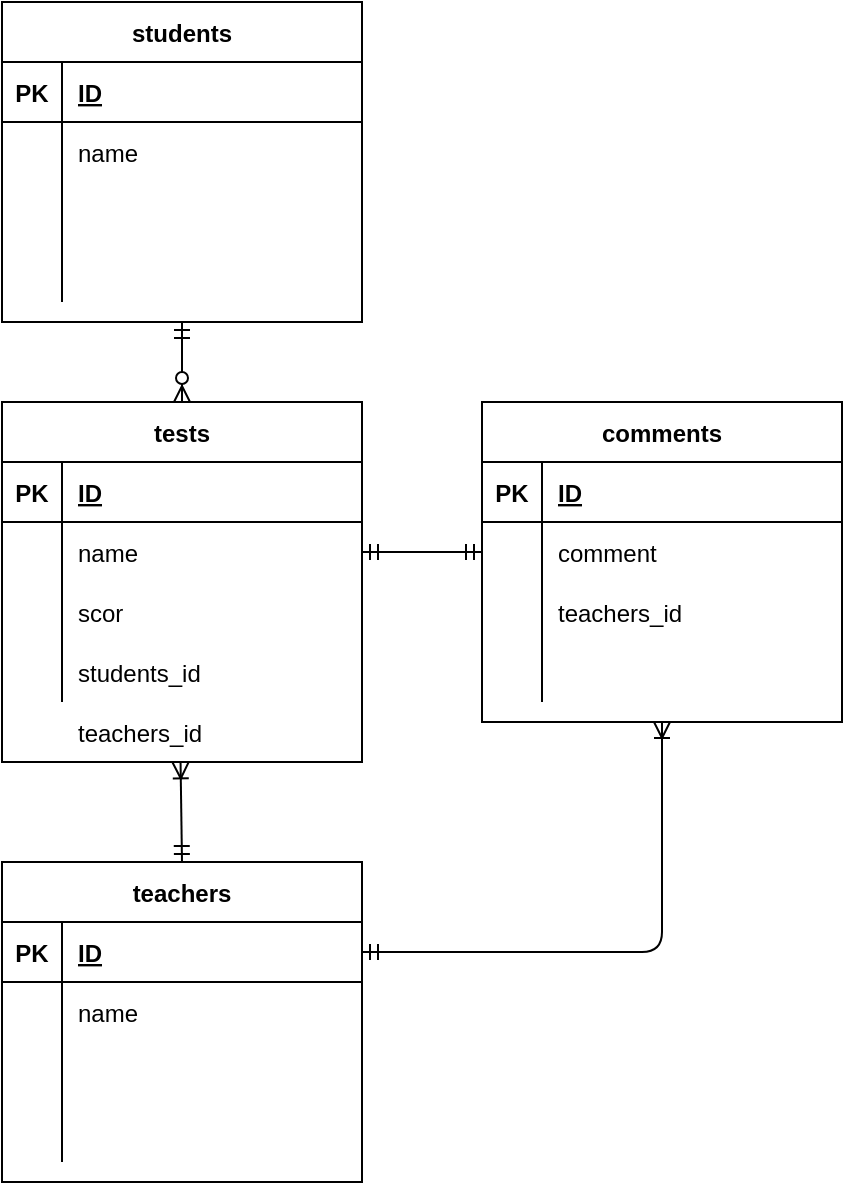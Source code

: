 <mxfile>
    <diagram id="VW1JLdFV5T6kcXDjAiej" name="演習問題">
        <mxGraphModel dx="417" dy="543" grid="1" gridSize="10" guides="1" tooltips="1" connect="1" arrows="1" fold="1" page="1" pageScale="1" pageWidth="827" pageHeight="1169" math="0" shadow="0">
            <root>
                <mxCell id="nsLnomDn7-HC_F9cETzb-0"/>
                <mxCell id="nsLnomDn7-HC_F9cETzb-1" parent="nsLnomDn7-HC_F9cETzb-0"/>
                <mxCell id="xueXd9bJw8a-bjFW0grK-55" style="edgeStyle=orthogonalEdgeStyle;jumpSize=1;html=1;exitX=0.5;exitY=1;exitDx=0;exitDy=0;entryX=0.5;entryY=0;entryDx=0;entryDy=0;startArrow=ERmandOne;startFill=0;endArrow=ERzeroToMany;endFill=1;" parent="nsLnomDn7-HC_F9cETzb-1" source="xueXd9bJw8a-bjFW0grK-0" target="xueXd9bJw8a-bjFW0grK-13" edge="1">
                    <mxGeometry relative="1" as="geometry"/>
                </mxCell>
                <mxCell id="xueXd9bJw8a-bjFW0grK-0" value="students" style="shape=table;startSize=30;container=1;collapsible=1;childLayout=tableLayout;fixedRows=1;rowLines=0;fontStyle=1;align=center;resizeLast=1;" parent="nsLnomDn7-HC_F9cETzb-1" vertex="1">
                    <mxGeometry x="40" y="40" width="180" height="160" as="geometry"/>
                </mxCell>
                <mxCell id="xueXd9bJw8a-bjFW0grK-1" value="" style="shape=partialRectangle;collapsible=0;dropTarget=0;pointerEvents=0;fillColor=none;top=0;left=0;bottom=1;right=0;points=[[0,0.5],[1,0.5]];portConstraint=eastwest;" parent="xueXd9bJw8a-bjFW0grK-0" vertex="1">
                    <mxGeometry y="30" width="180" height="30" as="geometry"/>
                </mxCell>
                <mxCell id="xueXd9bJw8a-bjFW0grK-2" value="PK" style="shape=partialRectangle;connectable=0;fillColor=none;top=0;left=0;bottom=0;right=0;fontStyle=1;overflow=hidden;" parent="xueXd9bJw8a-bjFW0grK-1" vertex="1">
                    <mxGeometry width="30" height="30" as="geometry"/>
                </mxCell>
                <mxCell id="xueXd9bJw8a-bjFW0grK-3" value="ID" style="shape=partialRectangle;connectable=0;fillColor=none;top=0;left=0;bottom=0;right=0;align=left;spacingLeft=6;fontStyle=5;overflow=hidden;" parent="xueXd9bJw8a-bjFW0grK-1" vertex="1">
                    <mxGeometry x="30" width="150" height="30" as="geometry"/>
                </mxCell>
                <mxCell id="xueXd9bJw8a-bjFW0grK-4" value="" style="shape=partialRectangle;collapsible=0;dropTarget=0;pointerEvents=0;fillColor=none;top=0;left=0;bottom=0;right=0;points=[[0,0.5],[1,0.5]];portConstraint=eastwest;" parent="xueXd9bJw8a-bjFW0grK-0" vertex="1">
                    <mxGeometry y="60" width="180" height="30" as="geometry"/>
                </mxCell>
                <mxCell id="xueXd9bJw8a-bjFW0grK-5" value="" style="shape=partialRectangle;connectable=0;fillColor=none;top=0;left=0;bottom=0;right=0;editable=1;overflow=hidden;" parent="xueXd9bJw8a-bjFW0grK-4" vertex="1">
                    <mxGeometry width="30" height="30" as="geometry"/>
                </mxCell>
                <mxCell id="xueXd9bJw8a-bjFW0grK-6" value="name" style="shape=partialRectangle;connectable=0;fillColor=none;top=0;left=0;bottom=0;right=0;align=left;spacingLeft=6;overflow=hidden;" parent="xueXd9bJw8a-bjFW0grK-4" vertex="1">
                    <mxGeometry x="30" width="150" height="30" as="geometry"/>
                </mxCell>
                <mxCell id="xueXd9bJw8a-bjFW0grK-7" value="" style="shape=partialRectangle;collapsible=0;dropTarget=0;pointerEvents=0;fillColor=none;top=0;left=0;bottom=0;right=0;points=[[0,0.5],[1,0.5]];portConstraint=eastwest;" parent="xueXd9bJw8a-bjFW0grK-0" vertex="1">
                    <mxGeometry y="90" width="180" height="30" as="geometry"/>
                </mxCell>
                <mxCell id="xueXd9bJw8a-bjFW0grK-8" value="" style="shape=partialRectangle;connectable=0;fillColor=none;top=0;left=0;bottom=0;right=0;editable=1;overflow=hidden;" parent="xueXd9bJw8a-bjFW0grK-7" vertex="1">
                    <mxGeometry width="30" height="30" as="geometry"/>
                </mxCell>
                <mxCell id="xueXd9bJw8a-bjFW0grK-9" value="" style="shape=partialRectangle;connectable=0;fillColor=none;top=0;left=0;bottom=0;right=0;align=left;spacingLeft=6;overflow=hidden;" parent="xueXd9bJw8a-bjFW0grK-7" vertex="1">
                    <mxGeometry x="30" width="150" height="30" as="geometry"/>
                </mxCell>
                <mxCell id="xueXd9bJw8a-bjFW0grK-10" value="" style="shape=partialRectangle;collapsible=0;dropTarget=0;pointerEvents=0;fillColor=none;top=0;left=0;bottom=0;right=0;points=[[0,0.5],[1,0.5]];portConstraint=eastwest;" parent="xueXd9bJw8a-bjFW0grK-0" vertex="1">
                    <mxGeometry y="120" width="180" height="30" as="geometry"/>
                </mxCell>
                <mxCell id="xueXd9bJw8a-bjFW0grK-11" value="" style="shape=partialRectangle;connectable=0;fillColor=none;top=0;left=0;bottom=0;right=0;editable=1;overflow=hidden;" parent="xueXd9bJw8a-bjFW0grK-10" vertex="1">
                    <mxGeometry width="30" height="30" as="geometry"/>
                </mxCell>
                <mxCell id="xueXd9bJw8a-bjFW0grK-12" value="" style="shape=partialRectangle;connectable=0;fillColor=none;top=0;left=0;bottom=0;right=0;align=left;spacingLeft=6;overflow=hidden;" parent="xueXd9bJw8a-bjFW0grK-10" vertex="1">
                    <mxGeometry x="30" width="150" height="30" as="geometry"/>
                </mxCell>
                <mxCell id="xueXd9bJw8a-bjFW0grK-13" value="tests" style="shape=table;startSize=30;container=1;collapsible=1;childLayout=tableLayout;fixedRows=1;rowLines=0;fontStyle=1;align=center;resizeLast=1;" parent="nsLnomDn7-HC_F9cETzb-1" vertex="1">
                    <mxGeometry x="40" y="240" width="180" height="180" as="geometry"/>
                </mxCell>
                <mxCell id="xueXd9bJw8a-bjFW0grK-14" value="" style="shape=partialRectangle;collapsible=0;dropTarget=0;pointerEvents=0;fillColor=none;top=0;left=0;bottom=1;right=0;points=[[0,0.5],[1,0.5]];portConstraint=eastwest;" parent="xueXd9bJw8a-bjFW0grK-13" vertex="1">
                    <mxGeometry y="30" width="180" height="30" as="geometry"/>
                </mxCell>
                <mxCell id="xueXd9bJw8a-bjFW0grK-15" value="PK" style="shape=partialRectangle;connectable=0;fillColor=none;top=0;left=0;bottom=0;right=0;fontStyle=1;overflow=hidden;" parent="xueXd9bJw8a-bjFW0grK-14" vertex="1">
                    <mxGeometry width="30" height="30" as="geometry"/>
                </mxCell>
                <mxCell id="xueXd9bJw8a-bjFW0grK-16" value="ID" style="shape=partialRectangle;connectable=0;fillColor=none;top=0;left=0;bottom=0;right=0;align=left;spacingLeft=6;fontStyle=5;overflow=hidden;" parent="xueXd9bJw8a-bjFW0grK-14" vertex="1">
                    <mxGeometry x="30" width="150" height="30" as="geometry"/>
                </mxCell>
                <mxCell id="xueXd9bJw8a-bjFW0grK-17" value="" style="shape=partialRectangle;collapsible=0;dropTarget=0;pointerEvents=0;fillColor=none;top=0;left=0;bottom=0;right=0;points=[[0,0.5],[1,0.5]];portConstraint=eastwest;" parent="xueXd9bJw8a-bjFW0grK-13" vertex="1">
                    <mxGeometry y="60" width="180" height="30" as="geometry"/>
                </mxCell>
                <mxCell id="xueXd9bJw8a-bjFW0grK-18" value="" style="shape=partialRectangle;connectable=0;fillColor=none;top=0;left=0;bottom=0;right=0;editable=1;overflow=hidden;" parent="xueXd9bJw8a-bjFW0grK-17" vertex="1">
                    <mxGeometry width="30" height="30" as="geometry"/>
                </mxCell>
                <mxCell id="xueXd9bJw8a-bjFW0grK-19" value="name" style="shape=partialRectangle;connectable=0;fillColor=none;top=0;left=0;bottom=0;right=0;align=left;spacingLeft=6;overflow=hidden;" parent="xueXd9bJw8a-bjFW0grK-17" vertex="1">
                    <mxGeometry x="30" width="150" height="30" as="geometry"/>
                </mxCell>
                <mxCell id="xueXd9bJw8a-bjFW0grK-20" value="" style="shape=partialRectangle;collapsible=0;dropTarget=0;pointerEvents=0;fillColor=none;top=0;left=0;bottom=0;right=0;points=[[0,0.5],[1,0.5]];portConstraint=eastwest;" parent="xueXd9bJw8a-bjFW0grK-13" vertex="1">
                    <mxGeometry y="90" width="180" height="30" as="geometry"/>
                </mxCell>
                <mxCell id="xueXd9bJw8a-bjFW0grK-21" value="" style="shape=partialRectangle;connectable=0;fillColor=none;top=0;left=0;bottom=0;right=0;editable=1;overflow=hidden;" parent="xueXd9bJw8a-bjFW0grK-20" vertex="1">
                    <mxGeometry width="30" height="30" as="geometry"/>
                </mxCell>
                <mxCell id="xueXd9bJw8a-bjFW0grK-22" value="scor" style="shape=partialRectangle;connectable=0;fillColor=none;top=0;left=0;bottom=0;right=0;align=left;spacingLeft=6;overflow=hidden;" parent="xueXd9bJw8a-bjFW0grK-20" vertex="1">
                    <mxGeometry x="30" width="150" height="30" as="geometry"/>
                </mxCell>
                <mxCell id="xueXd9bJw8a-bjFW0grK-23" value="" style="shape=partialRectangle;collapsible=0;dropTarget=0;pointerEvents=0;fillColor=none;top=0;left=0;bottom=0;right=0;points=[[0,0.5],[1,0.5]];portConstraint=eastwest;" parent="xueXd9bJw8a-bjFW0grK-13" vertex="1">
                    <mxGeometry y="120" width="180" height="30" as="geometry"/>
                </mxCell>
                <mxCell id="xueXd9bJw8a-bjFW0grK-24" value="" style="shape=partialRectangle;connectable=0;fillColor=none;top=0;left=0;bottom=0;right=0;editable=1;overflow=hidden;" parent="xueXd9bJw8a-bjFW0grK-23" vertex="1">
                    <mxGeometry width="30" height="30" as="geometry"/>
                </mxCell>
                <mxCell id="xueXd9bJw8a-bjFW0grK-25" value="students_id" style="shape=partialRectangle;connectable=0;fillColor=none;top=0;left=0;bottom=0;right=0;align=left;spacingLeft=6;overflow=hidden;" parent="xueXd9bJw8a-bjFW0grK-23" vertex="1">
                    <mxGeometry x="30" width="150" height="30" as="geometry"/>
                </mxCell>
                <mxCell id="xueXd9bJw8a-bjFW0grK-26" value="" style="shape=partialRectangle;collapsible=0;dropTarget=0;pointerEvents=0;fillColor=none;top=0;left=0;bottom=0;right=0;points=[[0,0.5],[1,0.5]];portConstraint=eastwest;" parent="nsLnomDn7-HC_F9cETzb-1" vertex="1">
                    <mxGeometry x="40" y="390" width="180" height="30" as="geometry"/>
                </mxCell>
                <mxCell id="xueXd9bJw8a-bjFW0grK-27" value="" style="shape=partialRectangle;connectable=0;fillColor=none;top=0;left=0;bottom=0;right=0;editable=1;overflow=hidden;" parent="xueXd9bJw8a-bjFW0grK-26" vertex="1">
                    <mxGeometry width="30" height="30" as="geometry"/>
                </mxCell>
                <mxCell id="xueXd9bJw8a-bjFW0grK-28" value="teachers_id" style="shape=partialRectangle;connectable=0;fillColor=none;top=0;left=0;bottom=0;right=0;align=left;spacingLeft=6;overflow=hidden;" parent="xueXd9bJw8a-bjFW0grK-26" vertex="1">
                    <mxGeometry x="30" width="150" height="30" as="geometry"/>
                </mxCell>
                <mxCell id="xueXd9bJw8a-bjFW0grK-56" style="jumpSize=1;html=1;exitX=0.5;exitY=0;exitDx=0;exitDy=0;entryX=0.496;entryY=1.007;entryDx=0;entryDy=0;entryPerimeter=0;startArrow=ERmandOne;startFill=0;endArrow=ERoneToMany;endFill=0;" parent="nsLnomDn7-HC_F9cETzb-1" source="xueXd9bJw8a-bjFW0grK-29" target="xueXd9bJw8a-bjFW0grK-26" edge="1">
                    <mxGeometry relative="1" as="geometry"/>
                </mxCell>
                <mxCell id="xueXd9bJw8a-bjFW0grK-29" value="teachers" style="shape=table;startSize=30;container=1;collapsible=1;childLayout=tableLayout;fixedRows=1;rowLines=0;fontStyle=1;align=center;resizeLast=1;" parent="nsLnomDn7-HC_F9cETzb-1" vertex="1">
                    <mxGeometry x="40" y="470" width="180" height="160" as="geometry"/>
                </mxCell>
                <mxCell id="xueXd9bJw8a-bjFW0grK-30" value="" style="shape=partialRectangle;collapsible=0;dropTarget=0;pointerEvents=0;fillColor=none;top=0;left=0;bottom=1;right=0;points=[[0,0.5],[1,0.5]];portConstraint=eastwest;" parent="xueXd9bJw8a-bjFW0grK-29" vertex="1">
                    <mxGeometry y="30" width="180" height="30" as="geometry"/>
                </mxCell>
                <mxCell id="xueXd9bJw8a-bjFW0grK-31" value="PK" style="shape=partialRectangle;connectable=0;fillColor=none;top=0;left=0;bottom=0;right=0;fontStyle=1;overflow=hidden;" parent="xueXd9bJw8a-bjFW0grK-30" vertex="1">
                    <mxGeometry width="30" height="30" as="geometry"/>
                </mxCell>
                <mxCell id="xueXd9bJw8a-bjFW0grK-32" value="ID" style="shape=partialRectangle;connectable=0;fillColor=none;top=0;left=0;bottom=0;right=0;align=left;spacingLeft=6;fontStyle=5;overflow=hidden;" parent="xueXd9bJw8a-bjFW0grK-30" vertex="1">
                    <mxGeometry x="30" width="150" height="30" as="geometry"/>
                </mxCell>
                <mxCell id="xueXd9bJw8a-bjFW0grK-33" value="" style="shape=partialRectangle;collapsible=0;dropTarget=0;pointerEvents=0;fillColor=none;top=0;left=0;bottom=0;right=0;points=[[0,0.5],[1,0.5]];portConstraint=eastwest;" parent="xueXd9bJw8a-bjFW0grK-29" vertex="1">
                    <mxGeometry y="60" width="180" height="30" as="geometry"/>
                </mxCell>
                <mxCell id="xueXd9bJw8a-bjFW0grK-34" value="" style="shape=partialRectangle;connectable=0;fillColor=none;top=0;left=0;bottom=0;right=0;editable=1;overflow=hidden;" parent="xueXd9bJw8a-bjFW0grK-33" vertex="1">
                    <mxGeometry width="30" height="30" as="geometry"/>
                </mxCell>
                <mxCell id="xueXd9bJw8a-bjFW0grK-35" value="name" style="shape=partialRectangle;connectable=0;fillColor=none;top=0;left=0;bottom=0;right=0;align=left;spacingLeft=6;overflow=hidden;" parent="xueXd9bJw8a-bjFW0grK-33" vertex="1">
                    <mxGeometry x="30" width="150" height="30" as="geometry"/>
                </mxCell>
                <mxCell id="xueXd9bJw8a-bjFW0grK-36" value="" style="shape=partialRectangle;collapsible=0;dropTarget=0;pointerEvents=0;fillColor=none;top=0;left=0;bottom=0;right=0;points=[[0,0.5],[1,0.5]];portConstraint=eastwest;" parent="xueXd9bJw8a-bjFW0grK-29" vertex="1">
                    <mxGeometry y="90" width="180" height="30" as="geometry"/>
                </mxCell>
                <mxCell id="xueXd9bJw8a-bjFW0grK-37" value="" style="shape=partialRectangle;connectable=0;fillColor=none;top=0;left=0;bottom=0;right=0;editable=1;overflow=hidden;" parent="xueXd9bJw8a-bjFW0grK-36" vertex="1">
                    <mxGeometry width="30" height="30" as="geometry"/>
                </mxCell>
                <mxCell id="xueXd9bJw8a-bjFW0grK-38" value="" style="shape=partialRectangle;connectable=0;fillColor=none;top=0;left=0;bottom=0;right=0;align=left;spacingLeft=6;overflow=hidden;" parent="xueXd9bJw8a-bjFW0grK-36" vertex="1">
                    <mxGeometry x="30" width="150" height="30" as="geometry"/>
                </mxCell>
                <mxCell id="xueXd9bJw8a-bjFW0grK-39" value="" style="shape=partialRectangle;collapsible=0;dropTarget=0;pointerEvents=0;fillColor=none;top=0;left=0;bottom=0;right=0;points=[[0,0.5],[1,0.5]];portConstraint=eastwest;" parent="xueXd9bJw8a-bjFW0grK-29" vertex="1">
                    <mxGeometry y="120" width="180" height="30" as="geometry"/>
                </mxCell>
                <mxCell id="xueXd9bJw8a-bjFW0grK-40" value="" style="shape=partialRectangle;connectable=0;fillColor=none;top=0;left=0;bottom=0;right=0;editable=1;overflow=hidden;" parent="xueXd9bJw8a-bjFW0grK-39" vertex="1">
                    <mxGeometry width="30" height="30" as="geometry"/>
                </mxCell>
                <mxCell id="xueXd9bJw8a-bjFW0grK-41" value="" style="shape=partialRectangle;connectable=0;fillColor=none;top=0;left=0;bottom=0;right=0;align=left;spacingLeft=6;overflow=hidden;" parent="xueXd9bJw8a-bjFW0grK-39" vertex="1">
                    <mxGeometry x="30" width="150" height="30" as="geometry"/>
                </mxCell>
                <mxCell id="xueXd9bJw8a-bjFW0grK-42" value="comments" style="shape=table;startSize=30;container=1;collapsible=1;childLayout=tableLayout;fixedRows=1;rowLines=0;fontStyle=1;align=center;resizeLast=1;" parent="nsLnomDn7-HC_F9cETzb-1" vertex="1">
                    <mxGeometry x="280" y="240" width="180" height="160" as="geometry"/>
                </mxCell>
                <mxCell id="xueXd9bJw8a-bjFW0grK-43" value="" style="shape=partialRectangle;collapsible=0;dropTarget=0;pointerEvents=0;fillColor=none;top=0;left=0;bottom=1;right=0;points=[[0,0.5],[1,0.5]];portConstraint=eastwest;" parent="xueXd9bJw8a-bjFW0grK-42" vertex="1">
                    <mxGeometry y="30" width="180" height="30" as="geometry"/>
                </mxCell>
                <mxCell id="xueXd9bJw8a-bjFW0grK-44" value="PK" style="shape=partialRectangle;connectable=0;fillColor=none;top=0;left=0;bottom=0;right=0;fontStyle=1;overflow=hidden;" parent="xueXd9bJw8a-bjFW0grK-43" vertex="1">
                    <mxGeometry width="30" height="30" as="geometry"/>
                </mxCell>
                <mxCell id="xueXd9bJw8a-bjFW0grK-45" value="ID" style="shape=partialRectangle;connectable=0;fillColor=none;top=0;left=0;bottom=0;right=0;align=left;spacingLeft=6;fontStyle=5;overflow=hidden;" parent="xueXd9bJw8a-bjFW0grK-43" vertex="1">
                    <mxGeometry x="30" width="150" height="30" as="geometry"/>
                </mxCell>
                <mxCell id="xueXd9bJw8a-bjFW0grK-46" value="" style="shape=partialRectangle;collapsible=0;dropTarget=0;pointerEvents=0;fillColor=none;top=0;left=0;bottom=0;right=0;points=[[0,0.5],[1,0.5]];portConstraint=eastwest;" parent="xueXd9bJw8a-bjFW0grK-42" vertex="1">
                    <mxGeometry y="60" width="180" height="30" as="geometry"/>
                </mxCell>
                <mxCell id="xueXd9bJw8a-bjFW0grK-47" value="" style="shape=partialRectangle;connectable=0;fillColor=none;top=0;left=0;bottom=0;right=0;editable=1;overflow=hidden;" parent="xueXd9bJw8a-bjFW0grK-46" vertex="1">
                    <mxGeometry width="30" height="30" as="geometry"/>
                </mxCell>
                <mxCell id="xueXd9bJw8a-bjFW0grK-48" value="comment" style="shape=partialRectangle;connectable=0;fillColor=none;top=0;left=0;bottom=0;right=0;align=left;spacingLeft=6;overflow=hidden;" parent="xueXd9bJw8a-bjFW0grK-46" vertex="1">
                    <mxGeometry x="30" width="150" height="30" as="geometry"/>
                </mxCell>
                <mxCell id="xueXd9bJw8a-bjFW0grK-49" value="" style="shape=partialRectangle;collapsible=0;dropTarget=0;pointerEvents=0;fillColor=none;top=0;left=0;bottom=0;right=0;points=[[0,0.5],[1,0.5]];portConstraint=eastwest;" parent="xueXd9bJw8a-bjFW0grK-42" vertex="1">
                    <mxGeometry y="90" width="180" height="30" as="geometry"/>
                </mxCell>
                <mxCell id="xueXd9bJw8a-bjFW0grK-50" value="" style="shape=partialRectangle;connectable=0;fillColor=none;top=0;left=0;bottom=0;right=0;editable=1;overflow=hidden;" parent="xueXd9bJw8a-bjFW0grK-49" vertex="1">
                    <mxGeometry width="30" height="30" as="geometry"/>
                </mxCell>
                <mxCell id="xueXd9bJw8a-bjFW0grK-51" value="teachers_id" style="shape=partialRectangle;connectable=0;fillColor=none;top=0;left=0;bottom=0;right=0;align=left;spacingLeft=6;overflow=hidden;" parent="xueXd9bJw8a-bjFW0grK-49" vertex="1">
                    <mxGeometry x="30" width="150" height="30" as="geometry"/>
                </mxCell>
                <mxCell id="xueXd9bJw8a-bjFW0grK-52" value="" style="shape=partialRectangle;collapsible=0;dropTarget=0;pointerEvents=0;fillColor=none;top=0;left=0;bottom=0;right=0;points=[[0,0.5],[1,0.5]];portConstraint=eastwest;" parent="xueXd9bJw8a-bjFW0grK-42" vertex="1">
                    <mxGeometry y="120" width="180" height="30" as="geometry"/>
                </mxCell>
                <mxCell id="xueXd9bJw8a-bjFW0grK-53" value="" style="shape=partialRectangle;connectable=0;fillColor=none;top=0;left=0;bottom=0;right=0;editable=1;overflow=hidden;" parent="xueXd9bJw8a-bjFW0grK-52" vertex="1">
                    <mxGeometry width="30" height="30" as="geometry"/>
                </mxCell>
                <mxCell id="xueXd9bJw8a-bjFW0grK-54" value="" style="shape=partialRectangle;connectable=0;fillColor=none;top=0;left=0;bottom=0;right=0;align=left;spacingLeft=6;overflow=hidden;" parent="xueXd9bJw8a-bjFW0grK-52" vertex="1">
                    <mxGeometry x="30" width="150" height="30" as="geometry"/>
                </mxCell>
                <mxCell id="xueXd9bJw8a-bjFW0grK-58" style="edgeStyle=none;jumpSize=1;html=1;exitX=1;exitY=0.5;exitDx=0;exitDy=0;entryX=0;entryY=0.5;entryDx=0;entryDy=0;startArrow=ERmandOne;startFill=0;endArrow=ERmandOne;endFill=0;" parent="nsLnomDn7-HC_F9cETzb-1" source="xueXd9bJw8a-bjFW0grK-17" target="xueXd9bJw8a-bjFW0grK-46" edge="1">
                    <mxGeometry relative="1" as="geometry"/>
                </mxCell>
                <mxCell id="xueXd9bJw8a-bjFW0grK-59" style="edgeStyle=orthogonalEdgeStyle;jumpSize=1;html=1;exitX=1;exitY=0.5;exitDx=0;exitDy=0;entryX=0.5;entryY=1;entryDx=0;entryDy=0;startArrow=ERmandOne;startFill=0;endArrow=ERoneToMany;endFill=0;" parent="nsLnomDn7-HC_F9cETzb-1" source="xueXd9bJw8a-bjFW0grK-30" target="xueXd9bJw8a-bjFW0grK-42" edge="1">
                    <mxGeometry relative="1" as="geometry"/>
                </mxCell>
            </root>
        </mxGraphModel>
    </diagram>
</mxfile>